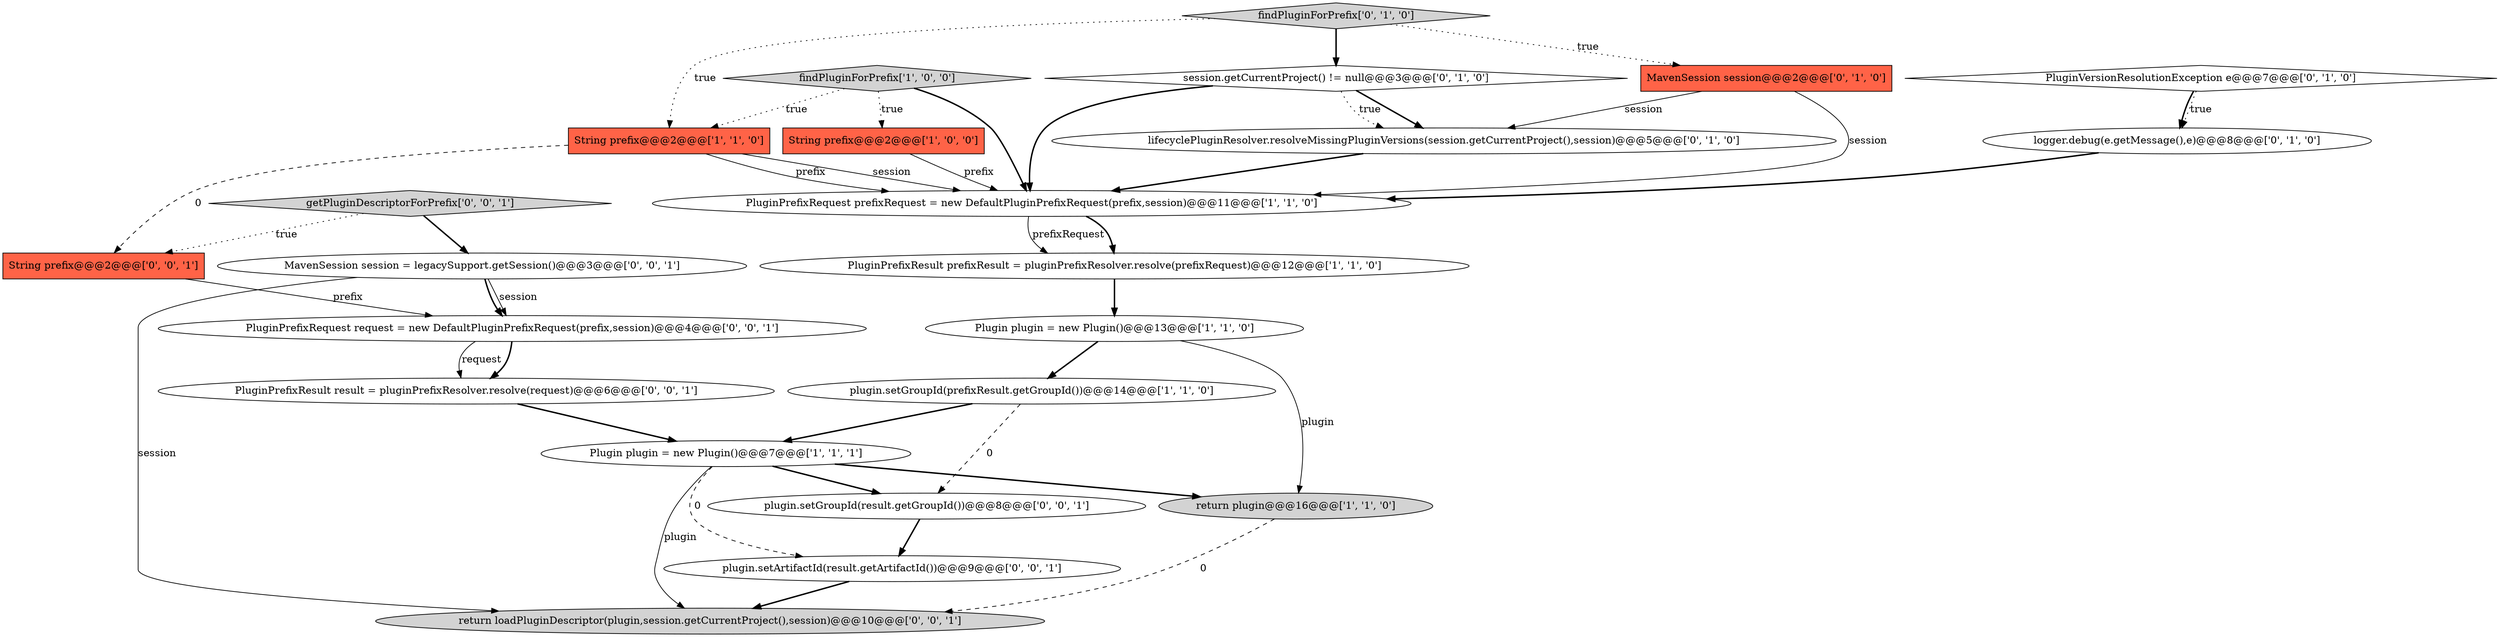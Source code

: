 digraph {
0 [style = filled, label = "return plugin@@@16@@@['1', '1', '0']", fillcolor = lightgray, shape = ellipse image = "AAA0AAABBB1BBB"];
17 [style = filled, label = "plugin.setGroupId(result.getGroupId())@@@8@@@['0', '0', '1']", fillcolor = white, shape = ellipse image = "AAA0AAABBB3BBB"];
20 [style = filled, label = "PluginPrefixResult result = pluginPrefixResolver.resolve(request)@@@6@@@['0', '0', '1']", fillcolor = white, shape = ellipse image = "AAA0AAABBB3BBB"];
18 [style = filled, label = "return loadPluginDescriptor(plugin,session.getCurrentProject(),session)@@@10@@@['0', '0', '1']", fillcolor = lightgray, shape = ellipse image = "AAA0AAABBB3BBB"];
8 [style = filled, label = "Plugin plugin = new Plugin()@@@13@@@['1', '1', '0']", fillcolor = white, shape = ellipse image = "AAA0AAABBB1BBB"];
21 [style = filled, label = "String prefix@@@2@@@['0', '0', '1']", fillcolor = tomato, shape = box image = "AAA0AAABBB3BBB"];
16 [style = filled, label = "PluginPrefixRequest request = new DefaultPluginPrefixRequest(prefix,session)@@@4@@@['0', '0', '1']", fillcolor = white, shape = ellipse image = "AAA0AAABBB3BBB"];
6 [style = filled, label = "PluginPrefixRequest prefixRequest = new DefaultPluginPrefixRequest(prefix,session)@@@11@@@['1', '1', '0']", fillcolor = white, shape = ellipse image = "AAA0AAABBB1BBB"];
15 [style = filled, label = "plugin.setArtifactId(result.getArtifactId())@@@9@@@['0', '0', '1']", fillcolor = white, shape = ellipse image = "AAA0AAABBB3BBB"];
19 [style = filled, label = "getPluginDescriptorForPrefix['0', '0', '1']", fillcolor = lightgray, shape = diamond image = "AAA0AAABBB3BBB"];
1 [style = filled, label = "findPluginForPrefix['1', '0', '0']", fillcolor = lightgray, shape = diamond image = "AAA0AAABBB1BBB"];
2 [style = filled, label = "String prefix@@@2@@@['1', '0', '0']", fillcolor = tomato, shape = box image = "AAA0AAABBB1BBB"];
22 [style = filled, label = "MavenSession session = legacySupport.getSession()@@@3@@@['0', '0', '1']", fillcolor = white, shape = ellipse image = "AAA0AAABBB3BBB"];
3 [style = filled, label = "String prefix@@@2@@@['1', '1', '0']", fillcolor = tomato, shape = box image = "AAA0AAABBB1BBB"];
11 [style = filled, label = "findPluginForPrefix['0', '1', '0']", fillcolor = lightgray, shape = diamond image = "AAA0AAABBB2BBB"];
10 [style = filled, label = "PluginVersionResolutionException e@@@7@@@['0', '1', '0']", fillcolor = white, shape = diamond image = "AAA1AAABBB2BBB"];
13 [style = filled, label = "lifecyclePluginResolver.resolveMissingPluginVersions(session.getCurrentProject(),session)@@@5@@@['0', '1', '0']", fillcolor = white, shape = ellipse image = "AAA1AAABBB2BBB"];
7 [style = filled, label = "PluginPrefixResult prefixResult = pluginPrefixResolver.resolve(prefixRequest)@@@12@@@['1', '1', '0']", fillcolor = white, shape = ellipse image = "AAA0AAABBB1BBB"];
14 [style = filled, label = "session.getCurrentProject() != null@@@3@@@['0', '1', '0']", fillcolor = white, shape = diamond image = "AAA1AAABBB2BBB"];
5 [style = filled, label = "Plugin plugin = new Plugin()@@@7@@@['1', '1', '1']", fillcolor = white, shape = ellipse image = "AAA0AAABBB1BBB"];
4 [style = filled, label = "plugin.setGroupId(prefixResult.getGroupId())@@@14@@@['1', '1', '0']", fillcolor = white, shape = ellipse image = "AAA0AAABBB1BBB"];
9 [style = filled, label = "MavenSession session@@@2@@@['0', '1', '0']", fillcolor = tomato, shape = box image = "AAA0AAABBB2BBB"];
12 [style = filled, label = "logger.debug(e.getMessage(),e)@@@8@@@['0', '1', '0']", fillcolor = white, shape = ellipse image = "AAA1AAABBB2BBB"];
19->21 [style = dotted, label="true"];
11->9 [style = dotted, label="true"];
11->3 [style = dotted, label="true"];
3->6 [style = solid, label="session"];
21->16 [style = solid, label="prefix"];
7->8 [style = bold, label=""];
8->4 [style = bold, label=""];
10->12 [style = dotted, label="true"];
15->18 [style = bold, label=""];
20->5 [style = bold, label=""];
8->0 [style = solid, label="plugin"];
4->5 [style = bold, label=""];
13->6 [style = bold, label=""];
14->13 [style = bold, label=""];
22->16 [style = bold, label=""];
3->21 [style = dashed, label="0"];
19->22 [style = bold, label=""];
4->17 [style = dashed, label="0"];
9->6 [style = solid, label="session"];
1->6 [style = bold, label=""];
11->14 [style = bold, label=""];
10->12 [style = bold, label=""];
5->17 [style = bold, label=""];
9->13 [style = solid, label="session"];
5->0 [style = bold, label=""];
1->3 [style = dotted, label="true"];
22->16 [style = solid, label="session"];
14->13 [style = dotted, label="true"];
17->15 [style = bold, label=""];
14->6 [style = bold, label=""];
16->20 [style = bold, label=""];
5->18 [style = solid, label="plugin"];
6->7 [style = solid, label="prefixRequest"];
1->2 [style = dotted, label="true"];
22->18 [style = solid, label="session"];
6->7 [style = bold, label=""];
0->18 [style = dashed, label="0"];
2->6 [style = solid, label="prefix"];
5->15 [style = dashed, label="0"];
16->20 [style = solid, label="request"];
12->6 [style = bold, label=""];
3->6 [style = solid, label="prefix"];
}
